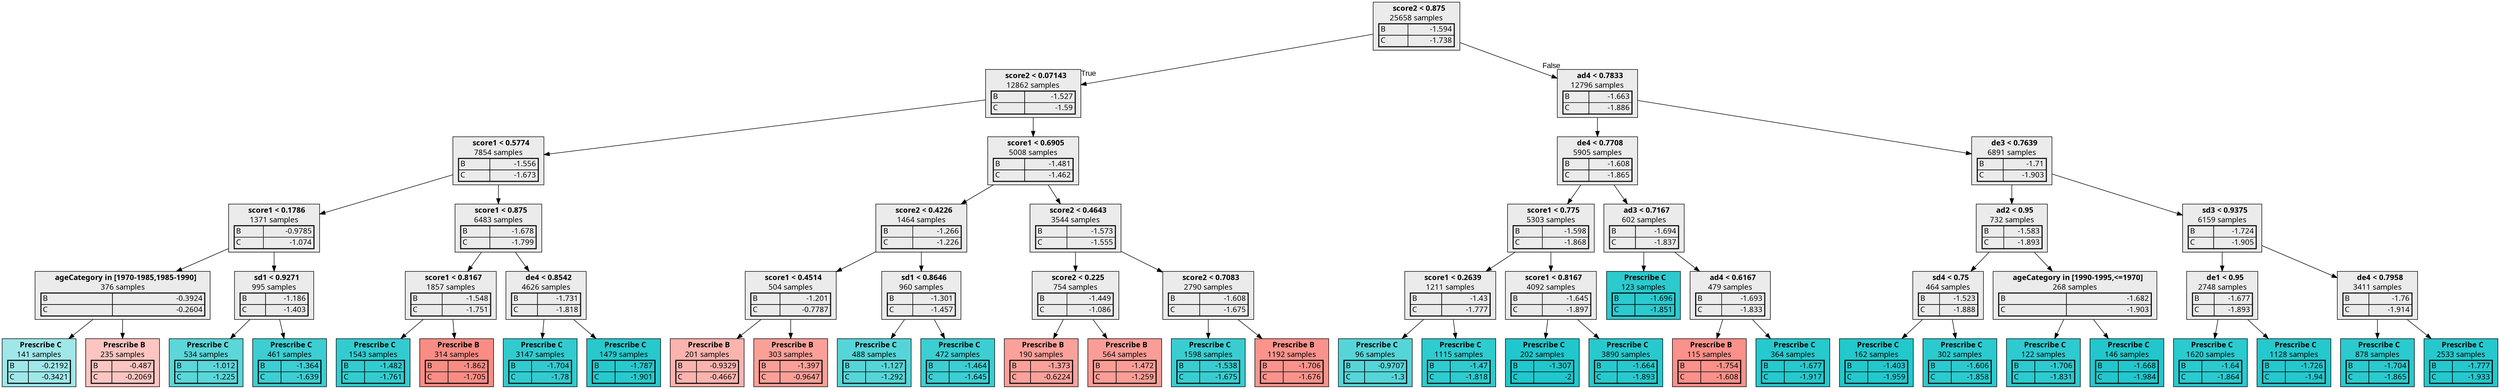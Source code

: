 digraph {
    1 [label=<  <TABLE BORDER="0" CELLPADDING="0">
      <TR>
    <TD>
      <B> score2 &lt; 0.875</B>
    </TD>
  </TR>

    <TR>
      <TD>25658 samples</TD>
    </TR>
    <TR>
  <TD>
    <TABLE CELLSPACING="0">
      
        <TR >
    <TD ALIGN="LEFT">B</TD>
    <TD ALIGN="RIGHT">-1.594</TD>
  </TR>
  <TR class="highlighted">
    <TD ALIGN="LEFT">C</TD>
    <TD ALIGN="RIGHT">-1.738</TD>
  </TR>

    </TABLE>
  </TD>
</TR>

  </TABLE>
>,fillcolor="#EBEBEB",shape=box,fontname="bold arial",style="filled"];
    1 -> 2 [labeldistance=2.5, labelangle=45, headlabel="True",fontname="arial"];
    1 -> 33 [labeldistance=2.5, labelangle=-45, headlabel="False",fontname="arial"];
    2 [label=<  <TABLE BORDER="0" CELLPADDING="0">
      <TR>
    <TD>
      <B> score2 &lt; 0.07143</B>
    </TD>
  </TR>

    <TR>
      <TD>12862 samples</TD>
    </TR>
    <TR>
  <TD>
    <TABLE CELLSPACING="0">
      
        <TR >
    <TD ALIGN="LEFT">B</TD>
    <TD ALIGN="RIGHT">-1.527</TD>
  </TR>
  <TR class="highlighted">
    <TD ALIGN="LEFT">C</TD>
    <TD ALIGN="RIGHT">-1.59</TD>
  </TR>

    </TABLE>
  </TD>
</TR>

  </TABLE>
>,fillcolor="#EBEBEB",shape=box,fontname="bold arial",style="filled"];
    2 -> 3;
    2 -> 18;
    3 [label=<  <TABLE BORDER="0" CELLPADDING="0">
      <TR>
    <TD>
      <B> score1 &lt; 0.5774</B>
    </TD>
  </TR>

    <TR>
      <TD>7854 samples</TD>
    </TR>
    <TR>
  <TD>
    <TABLE CELLSPACING="0">
      
        <TR >
    <TD ALIGN="LEFT">B</TD>
    <TD ALIGN="RIGHT">-1.556</TD>
  </TR>
  <TR class="highlighted">
    <TD ALIGN="LEFT">C</TD>
    <TD ALIGN="RIGHT">-1.673</TD>
  </TR>

    </TABLE>
  </TD>
</TR>

  </TABLE>
>,fillcolor="#EBEBEB",shape=box,fontname="bold arial",style="filled"];
    3 -> 4;
    3 -> 11;
    4 [label=<  <TABLE BORDER="0" CELLPADDING="0">
      <TR>
    <TD>
      <B> score1 &lt; 0.1786</B>
    </TD>
  </TR>

    <TR>
      <TD>1371 samples</TD>
    </TR>
    <TR>
  <TD>
    <TABLE CELLSPACING="0">
      
        <TR >
    <TD ALIGN="LEFT">B</TD>
    <TD ALIGN="RIGHT">-0.9785</TD>
  </TR>
  <TR class="highlighted">
    <TD ALIGN="LEFT">C</TD>
    <TD ALIGN="RIGHT">-1.074</TD>
  </TR>

    </TABLE>
  </TD>
</TR>

  </TABLE>
>,fillcolor="#EBEBEB",shape=box,fontname="bold arial",style="filled"];
    4 -> 5;
    4 -> 8;
    5 [label=<  <TABLE BORDER="0" CELLPADDING="0">
      <TR>
    <TD>
      <B> ageCategory in [1970-1985,1985-1990]</B>
    </TD>
  </TR>

    <TR>
      <TD>376 samples</TD>
    </TR>
    <TR>
  <TD>
    <TABLE CELLSPACING="0">
      
        <TR class="highlighted">
    <TD ALIGN="LEFT">B</TD>
    <TD ALIGN="RIGHT">-0.3924</TD>
  </TR>
  <TR >
    <TD ALIGN="LEFT">C</TD>
    <TD ALIGN="RIGHT">-0.2604</TD>
  </TR>

    </TABLE>
  </TD>
</TR>

  </TABLE>
>,fillcolor="#EBEBEB",shape=box,fontname="bold arial",style="filled"];
    5 -> 6;
    5 -> 7;
    6 [label=<  <TABLE BORDER="0" CELLPADDING="0">
      <TR>
    <TD>
      <B>Prescribe C</B>
    </TD>
  </TR>

    <TR>
      <TD>141 samples</TD>
    </TR>
    <TR>
  <TD>
    <TABLE CELLSPACING="0">
      
        <TR >
    <TD ALIGN="LEFT">B</TD>
    <TD ALIGN="RIGHT">-0.2192</TD>
  </TR>
  <TR class="highlighted">
    <TD ALIGN="LEFT">C</TD>
    <TD ALIGN="RIGHT">-0.3421</TD>
  </TR>

    </TABLE>
  </TD>
</TR>

  </TABLE>
>,fillcolor="#00BFC460",shape=box,fontname="bold arial",style="filled",color=black];
    7 [label=<  <TABLE BORDER="0" CELLPADDING="0">
      <TR>
    <TD>
      <B>Prescribe B</B>
    </TD>
  </TR>

    <TR>
      <TD>235 samples</TD>
    </TR>
    <TR>
  <TD>
    <TABLE CELLSPACING="0">
      
        <TR class="highlighted">
    <TD ALIGN="LEFT">B</TD>
    <TD ALIGN="RIGHT">-0.487</TD>
  </TR>
  <TR >
    <TD ALIGN="LEFT">C</TD>
    <TD ALIGN="RIGHT">-0.2069</TD>
  </TR>

    </TABLE>
  </TD>
</TR>

  </TABLE>
>,fillcolor="#F8766D6b",shape=box,fontname="bold arial",style="filled",color=black];
    8 [label=<  <TABLE BORDER="0" CELLPADDING="0">
      <TR>
    <TD>
      <B> sd1 &lt; 0.9271</B>
    </TD>
  </TR>

    <TR>
      <TD>995 samples</TD>
    </TR>
    <TR>
  <TD>
    <TABLE CELLSPACING="0">
      
        <TR >
    <TD ALIGN="LEFT">B</TD>
    <TD ALIGN="RIGHT">-1.186</TD>
  </TR>
  <TR class="highlighted">
    <TD ALIGN="LEFT">C</TD>
    <TD ALIGN="RIGHT">-1.403</TD>
  </TR>

    </TABLE>
  </TD>
</TR>

  </TABLE>
>,fillcolor="#EBEBEB",shape=box,fontname="bold arial",style="filled"];
    8 -> 9;
    8 -> 10;
    9 [label=<  <TABLE BORDER="0" CELLPADDING="0">
      <TR>
    <TD>
      <B>Prescribe C</B>
    </TD>
  </TR>

    <TR>
      <TD>534 samples</TD>
    </TR>
    <TR>
  <TD>
    <TABLE CELLSPACING="0">
      
        <TR >
    <TD ALIGN="LEFT">B</TD>
    <TD ALIGN="RIGHT">-1.012</TD>
  </TR>
  <TR class="highlighted">
    <TD ALIGN="LEFT">C</TD>
    <TD ALIGN="RIGHT">-1.225</TD>
  </TR>

    </TABLE>
  </TD>
</TR>

  </TABLE>
>,fillcolor="#00BFC4a4",shape=box,fontname="bold arial",style="filled",color=black];
    10 [label=<  <TABLE BORDER="0" CELLPADDING="0">
      <TR>
    <TD>
      <B>Prescribe C</B>
    </TD>
  </TR>

    <TR>
      <TD>461 samples</TD>
    </TR>
    <TR>
  <TD>
    <TABLE CELLSPACING="0">
      
        <TR >
    <TD ALIGN="LEFT">B</TD>
    <TD ALIGN="RIGHT">-1.364</TD>
  </TR>
  <TR class="highlighted">
    <TD ALIGN="LEFT">C</TD>
    <TD ALIGN="RIGHT">-1.639</TD>
  </TR>

    </TABLE>
  </TD>
</TR>

  </TABLE>
>,fillcolor="#00BFC4c3",shape=box,fontname="bold arial",style="filled",color=black];
    11 [label=<  <TABLE BORDER="0" CELLPADDING="0">
      <TR>
    <TD>
      <B> score1 &lt; 0.875</B>
    </TD>
  </TR>

    <TR>
      <TD>6483 samples</TD>
    </TR>
    <TR>
  <TD>
    <TABLE CELLSPACING="0">
      
        <TR >
    <TD ALIGN="LEFT">B</TD>
    <TD ALIGN="RIGHT">-1.678</TD>
  </TR>
  <TR class="highlighted">
    <TD ALIGN="LEFT">C</TD>
    <TD ALIGN="RIGHT">-1.799</TD>
  </TR>

    </TABLE>
  </TD>
</TR>

  </TABLE>
>,fillcolor="#EBEBEB",shape=box,fontname="bold arial",style="filled"];
    11 -> 12;
    11 -> 15;
    12 [label=<  <TABLE BORDER="0" CELLPADDING="0">
      <TR>
    <TD>
      <B> score1 &lt; 0.8167</B>
    </TD>
  </TR>

    <TR>
      <TD>1857 samples</TD>
    </TR>
    <TR>
  <TD>
    <TABLE CELLSPACING="0">
      
        <TR >
    <TD ALIGN="LEFT">B</TD>
    <TD ALIGN="RIGHT">-1.548</TD>
  </TR>
  <TR class="highlighted">
    <TD ALIGN="LEFT">C</TD>
    <TD ALIGN="RIGHT">-1.751</TD>
  </TR>

    </TABLE>
  </TD>
</TR>

  </TABLE>
>,fillcolor="#EBEBEB",shape=box,fontname="bold arial",style="filled"];
    12 -> 13;
    12 -> 14;
    13 [label=<  <TABLE BORDER="0" CELLPADDING="0">
      <TR>
    <TD>
      <B>Prescribe C</B>
    </TD>
  </TR>

    <TR>
      <TD>1543 samples</TD>
    </TR>
    <TR>
  <TD>
    <TABLE CELLSPACING="0">
      
        <TR >
    <TD ALIGN="LEFT">B</TD>
    <TD ALIGN="RIGHT">-1.482</TD>
  </TR>
  <TR class="highlighted">
    <TD ALIGN="LEFT">C</TD>
    <TD ALIGN="RIGHT">-1.761</TD>
  </TR>

    </TABLE>
  </TD>
</TR>

  </TABLE>
>,fillcolor="#00BFC4cd",shape=box,fontname="bold arial",style="filled",color=black];
    14 [label=<  <TABLE BORDER="0" CELLPADDING="0">
      <TR>
    <TD>
      <B>Prescribe B</B>
    </TD>
  </TR>

    <TR>
      <TD>314 samples</TD>
    </TR>
    <TR>
  <TD>
    <TABLE CELLSPACING="0">
      
        <TR class="highlighted">
    <TD ALIGN="LEFT">B</TD>
    <TD ALIGN="RIGHT">-1.862</TD>
  </TR>
  <TR >
    <TD ALIGN="LEFT">C</TD>
    <TD ALIGN="RIGHT">-1.705</TD>
  </TR>

    </TABLE>
  </TD>
</TR>

  </TABLE>
>,fillcolor="#F8766Dd4",shape=box,fontname="bold arial",style="filled",color=black];
    15 [label=<  <TABLE BORDER="0" CELLPADDING="0">
      <TR>
    <TD>
      <B> de4 &lt; 0.8542</B>
    </TD>
  </TR>

    <TR>
      <TD>4626 samples</TD>
    </TR>
    <TR>
  <TD>
    <TABLE CELLSPACING="0">
      
        <TR >
    <TD ALIGN="LEFT">B</TD>
    <TD ALIGN="RIGHT">-1.731</TD>
  </TR>
  <TR class="highlighted">
    <TD ALIGN="LEFT">C</TD>
    <TD ALIGN="RIGHT">-1.818</TD>
  </TR>

    </TABLE>
  </TD>
</TR>

  </TABLE>
>,fillcolor="#EBEBEB",shape=box,fontname="bold arial",style="filled"];
    15 -> 16;
    15 -> 17;
    16 [label=<  <TABLE BORDER="0" CELLPADDING="0">
      <TR>
    <TD>
      <B>Prescribe C</B>
    </TD>
  </TR>

    <TR>
      <TD>3147 samples</TD>
    </TR>
    <TR>
  <TD>
    <TABLE CELLSPACING="0">
      
        <TR >
    <TD ALIGN="LEFT">B</TD>
    <TD ALIGN="RIGHT">-1.704</TD>
  </TR>
  <TR class="highlighted">
    <TD ALIGN="LEFT">C</TD>
    <TD ALIGN="RIGHT">-1.78</TD>
  </TR>

    </TABLE>
  </TD>
</TR>

  </TABLE>
>,fillcolor="#00BFC4ce",shape=box,fontname="bold arial",style="filled",color=black];
    17 [label=<  <TABLE BORDER="0" CELLPADDING="0">
      <TR>
    <TD>
      <B>Prescribe C</B>
    </TD>
  </TR>

    <TR>
      <TD>1479 samples</TD>
    </TR>
    <TR>
  <TD>
    <TABLE CELLSPACING="0">
      
        <TR >
    <TD ALIGN="LEFT">B</TD>
    <TD ALIGN="RIGHT">-1.787</TD>
  </TR>
  <TR class="highlighted">
    <TD ALIGN="LEFT">C</TD>
    <TD ALIGN="RIGHT">-1.901</TD>
  </TR>

    </TABLE>
  </TD>
</TR>

  </TABLE>
>,fillcolor="#00BFC4d8",shape=box,fontname="bold arial",style="filled",color=black];
    18 [label=<  <TABLE BORDER="0" CELLPADDING="0">
      <TR>
    <TD>
      <B> score1 &lt; 0.6905</B>
    </TD>
  </TR>

    <TR>
      <TD>5008 samples</TD>
    </TR>
    <TR>
  <TD>
    <TABLE CELLSPACING="0">
      
        <TR class="highlighted">
    <TD ALIGN="LEFT">B</TD>
    <TD ALIGN="RIGHT">-1.481</TD>
  </TR>
  <TR >
    <TD ALIGN="LEFT">C</TD>
    <TD ALIGN="RIGHT">-1.462</TD>
  </TR>

    </TABLE>
  </TD>
</TR>

  </TABLE>
>,fillcolor="#EBEBEB",shape=box,fontname="bold arial",style="filled"];
    18 -> 19;
    18 -> 26;
    19 [label=<  <TABLE BORDER="0" CELLPADDING="0">
      <TR>
    <TD>
      <B> score2 &lt; 0.4226</B>
    </TD>
  </TR>

    <TR>
      <TD>1464 samples</TD>
    </TR>
    <TR>
  <TD>
    <TABLE CELLSPACING="0">
      
        <TR class="highlighted">
    <TD ALIGN="LEFT">B</TD>
    <TD ALIGN="RIGHT">-1.266</TD>
  </TR>
  <TR >
    <TD ALIGN="LEFT">C</TD>
    <TD ALIGN="RIGHT">-1.226</TD>
  </TR>

    </TABLE>
  </TD>
</TR>

  </TABLE>
>,fillcolor="#EBEBEB",shape=box,fontname="bold arial",style="filled"];
    19 -> 20;
    19 -> 23;
    20 [label=<  <TABLE BORDER="0" CELLPADDING="0">
      <TR>
    <TD>
      <B> score1 &lt; 0.4514</B>
    </TD>
  </TR>

    <TR>
      <TD>504 samples</TD>
    </TR>
    <TR>
  <TD>
    <TABLE CELLSPACING="0">
      
        <TR class="highlighted">
    <TD ALIGN="LEFT">B</TD>
    <TD ALIGN="RIGHT">-1.201</TD>
  </TR>
  <TR >
    <TD ALIGN="LEFT">C</TD>
    <TD ALIGN="RIGHT">-0.7787</TD>
  </TR>

    </TABLE>
  </TD>
</TR>

  </TABLE>
>,fillcolor="#EBEBEB",shape=box,fontname="bold arial",style="filled"];
    20 -> 21;
    20 -> 22;
    21 [label=<  <TABLE BORDER="0" CELLPADDING="0">
      <TR>
    <TD>
      <B>Prescribe B</B>
    </TD>
  </TR>

    <TR>
      <TD>201 samples</TD>
    </TR>
    <TR>
  <TD>
    <TABLE CELLSPACING="0">
      
        <TR class="highlighted">
    <TD ALIGN="LEFT">B</TD>
    <TD ALIGN="RIGHT">-0.9329</TD>
  </TR>
  <TR >
    <TD ALIGN="LEFT">C</TD>
    <TD ALIGN="RIGHT">-0.4667</TD>
  </TR>

    </TABLE>
  </TD>
</TR>

  </TABLE>
>,fillcolor="#F8766D8d",shape=box,fontname="bold arial",style="filled",color=black];
    22 [label=<  <TABLE BORDER="0" CELLPADDING="0">
      <TR>
    <TD>
      <B>Prescribe B</B>
    </TD>
  </TR>

    <TR>
      <TD>303 samples</TD>
    </TR>
    <TR>
  <TD>
    <TABLE CELLSPACING="0">
      
        <TR class="highlighted">
    <TD ALIGN="LEFT">B</TD>
    <TD ALIGN="RIGHT">-1.397</TD>
  </TR>
  <TR >
    <TD ALIGN="LEFT">C</TD>
    <TD ALIGN="RIGHT">-0.9647</TD>
  </TR>

    </TABLE>
  </TD>
</TR>

  </TABLE>
>,fillcolor="#F8766Db1",shape=box,fontname="bold arial",style="filled",color=black];
    23 [label=<  <TABLE BORDER="0" CELLPADDING="0">
      <TR>
    <TD>
      <B> sd1 &lt; 0.8646</B>
    </TD>
  </TR>

    <TR>
      <TD>960 samples</TD>
    </TR>
    <TR>
  <TD>
    <TABLE CELLSPACING="0">
      
        <TR >
    <TD ALIGN="LEFT">B</TD>
    <TD ALIGN="RIGHT">-1.301</TD>
  </TR>
  <TR class="highlighted">
    <TD ALIGN="LEFT">C</TD>
    <TD ALIGN="RIGHT">-1.457</TD>
  </TR>

    </TABLE>
  </TD>
</TR>

  </TABLE>
>,fillcolor="#EBEBEB",shape=box,fontname="bold arial",style="filled"];
    23 -> 24;
    23 -> 25;
    24 [label=<  <TABLE BORDER="0" CELLPADDING="0">
      <TR>
    <TD>
      <B>Prescribe C</B>
    </TD>
  </TR>

    <TR>
      <TD>488 samples</TD>
    </TR>
    <TR>
  <TD>
    <TABLE CELLSPACING="0">
      
        <TR >
    <TD ALIGN="LEFT">B</TD>
    <TD ALIGN="RIGHT">-1.127</TD>
  </TR>
  <TR class="highlighted">
    <TD ALIGN="LEFT">C</TD>
    <TD ALIGN="RIGHT">-1.292</TD>
  </TR>

    </TABLE>
  </TD>
</TR>

  </TABLE>
>,fillcolor="#00BFC4a9",shape=box,fontname="bold arial",style="filled",color=black];
    25 [label=<  <TABLE BORDER="0" CELLPADDING="0">
      <TR>
    <TD>
      <B>Prescribe C</B>
    </TD>
  </TR>

    <TR>
      <TD>472 samples</TD>
    </TR>
    <TR>
  <TD>
    <TABLE CELLSPACING="0">
      
        <TR >
    <TD ALIGN="LEFT">B</TD>
    <TD ALIGN="RIGHT">-1.464</TD>
  </TR>
  <TR class="highlighted">
    <TD ALIGN="LEFT">C</TD>
    <TD ALIGN="RIGHT">-1.645</TD>
  </TR>

    </TABLE>
  </TD>
</TR>

  </TABLE>
>,fillcolor="#00BFC4c4",shape=box,fontname="bold arial",style="filled",color=black];
    26 [label=<  <TABLE BORDER="0" CELLPADDING="0">
      <TR>
    <TD>
      <B> score2 &lt; 0.4643</B>
    </TD>
  </TR>

    <TR>
      <TD>3544 samples</TD>
    </TR>
    <TR>
  <TD>
    <TABLE CELLSPACING="0">
      
        <TR class="highlighted">
    <TD ALIGN="LEFT">B</TD>
    <TD ALIGN="RIGHT">-1.573</TD>
  </TR>
  <TR >
    <TD ALIGN="LEFT">C</TD>
    <TD ALIGN="RIGHT">-1.555</TD>
  </TR>

    </TABLE>
  </TD>
</TR>

  </TABLE>
>,fillcolor="#EBEBEB",shape=box,fontname="bold arial",style="filled"];
    26 -> 27;
    26 -> 30;
    27 [label=<  <TABLE BORDER="0" CELLPADDING="0">
      <TR>
    <TD>
      <B> score2 &lt; 0.225</B>
    </TD>
  </TR>

    <TR>
      <TD>754 samples</TD>
    </TR>
    <TR>
  <TD>
    <TABLE CELLSPACING="0">
      
        <TR class="highlighted">
    <TD ALIGN="LEFT">B</TD>
    <TD ALIGN="RIGHT">-1.449</TD>
  </TR>
  <TR >
    <TD ALIGN="LEFT">C</TD>
    <TD ALIGN="RIGHT">-1.086</TD>
  </TR>

    </TABLE>
  </TD>
</TR>

  </TABLE>
>,fillcolor="#EBEBEB",shape=box,fontname="bold arial",style="filled"];
    27 -> 28;
    27 -> 29;
    28 [label=<  <TABLE BORDER="0" CELLPADDING="0">
      <TR>
    <TD>
      <B>Prescribe B</B>
    </TD>
  </TR>

    <TR>
      <TD>190 samples</TD>
    </TR>
    <TR>
  <TD>
    <TABLE CELLSPACING="0">
      
        <TR class="highlighted">
    <TD ALIGN="LEFT">B</TD>
    <TD ALIGN="RIGHT">-1.373</TD>
  </TR>
  <TR >
    <TD ALIGN="LEFT">C</TD>
    <TD ALIGN="RIGHT">-0.6224</TD>
  </TR>

    </TABLE>
  </TD>
</TR>

  </TABLE>
>,fillcolor="#F8766Daf",shape=box,fontname="bold arial",style="filled",color=black];
    29 [label=<  <TABLE BORDER="0" CELLPADDING="0">
      <TR>
    <TD>
      <B>Prescribe B</B>
    </TD>
  </TR>

    <TR>
      <TD>564 samples</TD>
    </TR>
    <TR>
  <TD>
    <TABLE CELLSPACING="0">
      
        <TR class="highlighted">
    <TD ALIGN="LEFT">B</TD>
    <TD ALIGN="RIGHT">-1.472</TD>
  </TR>
  <TR >
    <TD ALIGN="LEFT">C</TD>
    <TD ALIGN="RIGHT">-1.259</TD>
  </TR>

    </TABLE>
  </TD>
</TR>

  </TABLE>
>,fillcolor="#F8766Db7",shape=box,fontname="bold arial",style="filled",color=black];
    30 [label=<  <TABLE BORDER="0" CELLPADDING="0">
      <TR>
    <TD>
      <B> score2 &lt; 0.7083</B>
    </TD>
  </TR>

    <TR>
      <TD>2790 samples</TD>
    </TR>
    <TR>
  <TD>
    <TABLE CELLSPACING="0">
      
        <TR >
    <TD ALIGN="LEFT">B</TD>
    <TD ALIGN="RIGHT">-1.608</TD>
  </TR>
  <TR class="highlighted">
    <TD ALIGN="LEFT">C</TD>
    <TD ALIGN="RIGHT">-1.675</TD>
  </TR>

    </TABLE>
  </TD>
</TR>

  </TABLE>
>,fillcolor="#EBEBEB",shape=box,fontname="bold arial",style="filled"];
    30 -> 31;
    30 -> 32;
    31 [label=<  <TABLE BORDER="0" CELLPADDING="0">
      <TR>
    <TD>
      <B>Prescribe C</B>
    </TD>
  </TR>

    <TR>
      <TD>1598 samples</TD>
    </TR>
    <TR>
  <TD>
    <TABLE CELLSPACING="0">
      
        <TR >
    <TD ALIGN="LEFT">B</TD>
    <TD ALIGN="RIGHT">-1.538</TD>
  </TR>
  <TR class="highlighted">
    <TD ALIGN="LEFT">C</TD>
    <TD ALIGN="RIGHT">-1.675</TD>
  </TR>

    </TABLE>
  </TD>
</TR>

  </TABLE>
>,fillcolor="#00BFC4c6",shape=box,fontname="bold arial",style="filled",color=black];
    32 [label=<  <TABLE BORDER="0" CELLPADDING="0">
      <TR>
    <TD>
      <B>Prescribe B</B>
    </TD>
  </TR>

    <TR>
      <TD>1192 samples</TD>
    </TR>
    <TR>
  <TD>
    <TABLE CELLSPACING="0">
      
        <TR class="highlighted">
    <TD ALIGN="LEFT">B</TD>
    <TD ALIGN="RIGHT">-1.706</TD>
  </TR>
  <TR >
    <TD ALIGN="LEFT">C</TD>
    <TD ALIGN="RIGHT">-1.676</TD>
  </TR>

    </TABLE>
  </TD>
</TR>

  </TABLE>
>,fillcolor="#F8766Dc8",shape=box,fontname="bold arial",style="filled",color=black];
    33 [label=<  <TABLE BORDER="0" CELLPADDING="0">
      <TR>
    <TD>
      <B> ad4 &lt; 0.7833</B>
    </TD>
  </TR>

    <TR>
      <TD>12796 samples</TD>
    </TR>
    <TR>
  <TD>
    <TABLE CELLSPACING="0">
      
        <TR >
    <TD ALIGN="LEFT">B</TD>
    <TD ALIGN="RIGHT">-1.663</TD>
  </TR>
  <TR class="highlighted">
    <TD ALIGN="LEFT">C</TD>
    <TD ALIGN="RIGHT">-1.886</TD>
  </TR>

    </TABLE>
  </TD>
</TR>

  </TABLE>
>,fillcolor="#EBEBEB",shape=box,fontname="bold arial",style="filled"];
    33 -> 34;
    33 -> 47;
    34 [label=<  <TABLE BORDER="0" CELLPADDING="0">
      <TR>
    <TD>
      <B> de4 &lt; 0.7708</B>
    </TD>
  </TR>

    <TR>
      <TD>5905 samples</TD>
    </TR>
    <TR>
  <TD>
    <TABLE CELLSPACING="0">
      
        <TR >
    <TD ALIGN="LEFT">B</TD>
    <TD ALIGN="RIGHT">-1.608</TD>
  </TR>
  <TR class="highlighted">
    <TD ALIGN="LEFT">C</TD>
    <TD ALIGN="RIGHT">-1.865</TD>
  </TR>

    </TABLE>
  </TD>
</TR>

  </TABLE>
>,fillcolor="#EBEBEB",shape=box,fontname="bold arial",style="filled"];
    34 -> 35;
    34 -> 42;
    35 [label=<  <TABLE BORDER="0" CELLPADDING="0">
      <TR>
    <TD>
      <B> score1 &lt; 0.775</B>
    </TD>
  </TR>

    <TR>
      <TD>5303 samples</TD>
    </TR>
    <TR>
  <TD>
    <TABLE CELLSPACING="0">
      
        <TR >
    <TD ALIGN="LEFT">B</TD>
    <TD ALIGN="RIGHT">-1.598</TD>
  </TR>
  <TR class="highlighted">
    <TD ALIGN="LEFT">C</TD>
    <TD ALIGN="RIGHT">-1.868</TD>
  </TR>

    </TABLE>
  </TD>
</TR>

  </TABLE>
>,fillcolor="#EBEBEB",shape=box,fontname="bold arial",style="filled"];
    35 -> 36;
    35 -> 39;
    36 [label=<  <TABLE BORDER="0" CELLPADDING="0">
      <TR>
    <TD>
      <B> score1 &lt; 0.2639</B>
    </TD>
  </TR>

    <TR>
      <TD>1211 samples</TD>
    </TR>
    <TR>
  <TD>
    <TABLE CELLSPACING="0">
      
        <TR >
    <TD ALIGN="LEFT">B</TD>
    <TD ALIGN="RIGHT">-1.43</TD>
  </TR>
  <TR class="highlighted">
    <TD ALIGN="LEFT">C</TD>
    <TD ALIGN="RIGHT">-1.777</TD>
  </TR>

    </TABLE>
  </TD>
</TR>

  </TABLE>
>,fillcolor="#EBEBEB",shape=box,fontname="bold arial",style="filled"];
    36 -> 37;
    36 -> 38;
    37 [label=<  <TABLE BORDER="0" CELLPADDING="0">
      <TR>
    <TD>
      <B>Prescribe C</B>
    </TD>
  </TR>

    <TR>
      <TD>96 samples</TD>
    </TR>
    <TR>
  <TD>
    <TABLE CELLSPACING="0">
      
        <TR >
    <TD ALIGN="LEFT">B</TD>
    <TD ALIGN="RIGHT">-0.9707</TD>
  </TR>
  <TR class="highlighted">
    <TD ALIGN="LEFT">C</TD>
    <TD ALIGN="RIGHT">-1.3</TD>
  </TR>

    </TABLE>
  </TD>
</TR>

  </TABLE>
>,fillcolor="#00BFC4a9",shape=box,fontname="bold arial",style="filled",color=black];
    38 [label=<  <TABLE BORDER="0" CELLPADDING="0">
      <TR>
    <TD>
      <B>Prescribe C</B>
    </TD>
  </TR>

    <TR>
      <TD>1115 samples</TD>
    </TR>
    <TR>
  <TD>
    <TABLE CELLSPACING="0">
      
        <TR >
    <TD ALIGN="LEFT">B</TD>
    <TD ALIGN="RIGHT">-1.47</TD>
  </TR>
  <TR class="highlighted">
    <TD ALIGN="LEFT">C</TD>
    <TD ALIGN="RIGHT">-1.818</TD>
  </TR>

    </TABLE>
  </TD>
</TR>

  </TABLE>
>,fillcolor="#00BFC4d1",shape=box,fontname="bold arial",style="filled",color=black];
    39 [label=<  <TABLE BORDER="0" CELLPADDING="0">
      <TR>
    <TD>
      <B> score1 &lt; 0.8167</B>
    </TD>
  </TR>

    <TR>
      <TD>4092 samples</TD>
    </TR>
    <TR>
  <TD>
    <TABLE CELLSPACING="0">
      
        <TR >
    <TD ALIGN="LEFT">B</TD>
    <TD ALIGN="RIGHT">-1.645</TD>
  </TR>
  <TR class="highlighted">
    <TD ALIGN="LEFT">C</TD>
    <TD ALIGN="RIGHT">-1.897</TD>
  </TR>

    </TABLE>
  </TD>
</TR>

  </TABLE>
>,fillcolor="#EBEBEB",shape=box,fontname="bold arial",style="filled"];
    39 -> 40;
    39 -> 41;
    40 [label=<  <TABLE BORDER="0" CELLPADDING="0">
      <TR>
    <TD>
      <B>Prescribe C</B>
    </TD>
  </TR>

    <TR>
      <TD>202 samples</TD>
    </TR>
    <TR>
  <TD>
    <TABLE CELLSPACING="0">
      
        <TR >
    <TD ALIGN="LEFT">B</TD>
    <TD ALIGN="RIGHT">-1.307</TD>
  </TR>
  <TR class="highlighted">
    <TD ALIGN="LEFT">C</TD>
    <TD ALIGN="RIGHT">-2</TD>
  </TR>

    </TABLE>
  </TD>
</TR>

  </TABLE>
>,fillcolor="#00BFC4df",shape=box,fontname="bold arial",style="filled",color=black];
    41 [label=<  <TABLE BORDER="0" CELLPADDING="0">
      <TR>
    <TD>
      <B>Prescribe C</B>
    </TD>
  </TR>

    <TR>
      <TD>3890 samples</TD>
    </TR>
    <TR>
  <TD>
    <TABLE CELLSPACING="0">
      
        <TR >
    <TD ALIGN="LEFT">B</TD>
    <TD ALIGN="RIGHT">-1.664</TD>
  </TR>
  <TR class="highlighted">
    <TD ALIGN="LEFT">C</TD>
    <TD ALIGN="RIGHT">-1.893</TD>
  </TR>

    </TABLE>
  </TD>
</TR>

  </TABLE>
>,fillcolor="#00BFC4d7",shape=box,fontname="bold arial",style="filled",color=black];
    42 [label=<  <TABLE BORDER="0" CELLPADDING="0">
      <TR>
    <TD>
      <B> ad3 &lt; 0.7167</B>
    </TD>
  </TR>

    <TR>
      <TD>602 samples</TD>
    </TR>
    <TR>
  <TD>
    <TABLE CELLSPACING="0">
      
        <TR >
    <TD ALIGN="LEFT">B</TD>
    <TD ALIGN="RIGHT">-1.694</TD>
  </TR>
  <TR class="highlighted">
    <TD ALIGN="LEFT">C</TD>
    <TD ALIGN="RIGHT">-1.837</TD>
  </TR>

    </TABLE>
  </TD>
</TR>

  </TABLE>
>,fillcolor="#EBEBEB",shape=box,fontname="bold arial",style="filled"];
    42 -> 43;
    42 -> 44;
    43 [label=<  <TABLE BORDER="0" CELLPADDING="0">
      <TR>
    <TD>
      <B>Prescribe C</B>
    </TD>
  </TR>

    <TR>
      <TD>123 samples</TD>
    </TR>
    <TR>
  <TD>
    <TABLE CELLSPACING="0">
      
        <TR >
    <TD ALIGN="LEFT">B</TD>
    <TD ALIGN="RIGHT">-1.696</TD>
  </TR>
  <TR class="highlighted">
    <TD ALIGN="LEFT">C</TD>
    <TD ALIGN="RIGHT">-1.851</TD>
  </TR>

    </TABLE>
  </TD>
</TR>

  </TABLE>
>,fillcolor="#00BFC4d4",shape=box,fontname="bold arial",style="filled",color=black];
    44 [label=<  <TABLE BORDER="0" CELLPADDING="0">
      <TR>
    <TD>
      <B> ad4 &lt; 0.6167</B>
    </TD>
  </TR>

    <TR>
      <TD>479 samples</TD>
    </TR>
    <TR>
  <TD>
    <TABLE CELLSPACING="0">
      
        <TR >
    <TD ALIGN="LEFT">B</TD>
    <TD ALIGN="RIGHT">-1.693</TD>
  </TR>
  <TR class="highlighted">
    <TD ALIGN="LEFT">C</TD>
    <TD ALIGN="RIGHT">-1.833</TD>
  </TR>

    </TABLE>
  </TD>
</TR>

  </TABLE>
>,fillcolor="#EBEBEB",shape=box,fontname="bold arial",style="filled"];
    44 -> 45;
    44 -> 46;
    45 [label=<  <TABLE BORDER="0" CELLPADDING="0">
      <TR>
    <TD>
      <B>Prescribe B</B>
    </TD>
  </TR>

    <TR>
      <TD>115 samples</TD>
    </TR>
    <TR>
  <TD>
    <TABLE CELLSPACING="0">
      
        <TR class="highlighted">
    <TD ALIGN="LEFT">B</TD>
    <TD ALIGN="RIGHT">-1.754</TD>
  </TR>
  <TR >
    <TD ALIGN="LEFT">C</TD>
    <TD ALIGN="RIGHT">-1.608</TD>
  </TR>

    </TABLE>
  </TD>
</TR>

  </TABLE>
>,fillcolor="#F8766Dcc",shape=box,fontname="bold arial",style="filled",color=black];
    46 [label=<  <TABLE BORDER="0" CELLPADDING="0">
      <TR>
    <TD>
      <B>Prescribe C</B>
    </TD>
  </TR>

    <TR>
      <TD>364 samples</TD>
    </TR>
    <TR>
  <TD>
    <TABLE CELLSPACING="0">
      
        <TR >
    <TD ALIGN="LEFT">B</TD>
    <TD ALIGN="RIGHT">-1.677</TD>
  </TR>
  <TR class="highlighted">
    <TD ALIGN="LEFT">C</TD>
    <TD ALIGN="RIGHT">-1.917</TD>
  </TR>

    </TABLE>
  </TD>
</TR>

  </TABLE>
>,fillcolor="#00BFC4d9",shape=box,fontname="bold arial",style="filled",color=black];
    47 [label=<  <TABLE BORDER="0" CELLPADDING="0">
      <TR>
    <TD>
      <B> de3 &lt; 0.7639</B>
    </TD>
  </TR>

    <TR>
      <TD>6891 samples</TD>
    </TR>
    <TR>
  <TD>
    <TABLE CELLSPACING="0">
      
        <TR >
    <TD ALIGN="LEFT">B</TD>
    <TD ALIGN="RIGHT">-1.71</TD>
  </TR>
  <TR class="highlighted">
    <TD ALIGN="LEFT">C</TD>
    <TD ALIGN="RIGHT">-1.903</TD>
  </TR>

    </TABLE>
  </TD>
</TR>

  </TABLE>
>,fillcolor="#EBEBEB",shape=box,fontname="bold arial",style="filled"];
    47 -> 48;
    47 -> 55;
    48 [label=<  <TABLE BORDER="0" CELLPADDING="0">
      <TR>
    <TD>
      <B> ad2 &lt; 0.95</B>
    </TD>
  </TR>

    <TR>
      <TD>732 samples</TD>
    </TR>
    <TR>
  <TD>
    <TABLE CELLSPACING="0">
      
        <TR >
    <TD ALIGN="LEFT">B</TD>
    <TD ALIGN="RIGHT">-1.583</TD>
  </TR>
  <TR class="highlighted">
    <TD ALIGN="LEFT">C</TD>
    <TD ALIGN="RIGHT">-1.893</TD>
  </TR>

    </TABLE>
  </TD>
</TR>

  </TABLE>
>,fillcolor="#EBEBEB",shape=box,fontname="bold arial",style="filled"];
    48 -> 49;
    48 -> 52;
    49 [label=<  <TABLE BORDER="0" CELLPADDING="0">
      <TR>
    <TD>
      <B> sd4 &lt; 0.75</B>
    </TD>
  </TR>

    <TR>
      <TD>464 samples</TD>
    </TR>
    <TR>
  <TD>
    <TABLE CELLSPACING="0">
      
        <TR >
    <TD ALIGN="LEFT">B</TD>
    <TD ALIGN="RIGHT">-1.523</TD>
  </TR>
  <TR class="highlighted">
    <TD ALIGN="LEFT">C</TD>
    <TD ALIGN="RIGHT">-1.888</TD>
  </TR>

    </TABLE>
  </TD>
</TR>

  </TABLE>
>,fillcolor="#EBEBEB",shape=box,fontname="bold arial",style="filled"];
    49 -> 50;
    49 -> 51;
    50 [label=<  <TABLE BORDER="0" CELLPADDING="0">
      <TR>
    <TD>
      <B>Prescribe C</B>
    </TD>
  </TR>

    <TR>
      <TD>162 samples</TD>
    </TR>
    <TR>
  <TD>
    <TABLE CELLSPACING="0">
      
        <TR >
    <TD ALIGN="LEFT">B</TD>
    <TD ALIGN="RIGHT">-1.403</TD>
  </TR>
  <TR class="highlighted">
    <TD ALIGN="LEFT">C</TD>
    <TD ALIGN="RIGHT">-1.959</TD>
  </TR>

    </TABLE>
  </TD>
</TR>

  </TABLE>
>,fillcolor="#00BFC4dc",shape=box,fontname="bold arial",style="filled",color=black];
    51 [label=<  <TABLE BORDER="0" CELLPADDING="0">
      <TR>
    <TD>
      <B>Prescribe C</B>
    </TD>
  </TR>

    <TR>
      <TD>302 samples</TD>
    </TR>
    <TR>
  <TD>
    <TABLE CELLSPACING="0">
      
        <TR >
    <TD ALIGN="LEFT">B</TD>
    <TD ALIGN="RIGHT">-1.606</TD>
  </TR>
  <TR class="highlighted">
    <TD ALIGN="LEFT">C</TD>
    <TD ALIGN="RIGHT">-1.858</TD>
  </TR>

    </TABLE>
  </TD>
</TR>

  </TABLE>
>,fillcolor="#00BFC4d4",shape=box,fontname="bold arial",style="filled",color=black];
    52 [label=<  <TABLE BORDER="0" CELLPADDING="0">
      <TR>
    <TD>
      <B> ageCategory in [1990-1995,&lt;=1970]</B>
    </TD>
  </TR>

    <TR>
      <TD>268 samples</TD>
    </TR>
    <TR>
  <TD>
    <TABLE CELLSPACING="0">
      
        <TR >
    <TD ALIGN="LEFT">B</TD>
    <TD ALIGN="RIGHT">-1.682</TD>
  </TR>
  <TR class="highlighted">
    <TD ALIGN="LEFT">C</TD>
    <TD ALIGN="RIGHT">-1.903</TD>
  </TR>

    </TABLE>
  </TD>
</TR>

  </TABLE>
>,fillcolor="#EBEBEB",shape=box,fontname="bold arial",style="filled"];
    52 -> 53;
    52 -> 54;
    53 [label=<  <TABLE BORDER="0" CELLPADDING="0">
      <TR>
    <TD>
      <B>Prescribe C</B>
    </TD>
  </TR>

    <TR>
      <TD>122 samples</TD>
    </TR>
    <TR>
  <TD>
    <TABLE CELLSPACING="0">
      
        <TR >
    <TD ALIGN="LEFT">B</TD>
    <TD ALIGN="RIGHT">-1.706</TD>
  </TR>
  <TR class="highlighted">
    <TD ALIGN="LEFT">C</TD>
    <TD ALIGN="RIGHT">-1.831</TD>
  </TR>

    </TABLE>
  </TD>
</TR>

  </TABLE>
>,fillcolor="#00BFC4d2",shape=box,fontname="bold arial",style="filled",color=black];
    54 [label=<  <TABLE BORDER="0" CELLPADDING="0">
      <TR>
    <TD>
      <B>Prescribe C</B>
    </TD>
  </TR>

    <TR>
      <TD>146 samples</TD>
    </TR>
    <TR>
  <TD>
    <TABLE CELLSPACING="0">
      
        <TR >
    <TD ALIGN="LEFT">B</TD>
    <TD ALIGN="RIGHT">-1.668</TD>
  </TR>
  <TR class="highlighted">
    <TD ALIGN="LEFT">C</TD>
    <TD ALIGN="RIGHT">-1.984</TD>
  </TR>

    </TABLE>
  </TD>
</TR>

  </TABLE>
>,fillcolor="#00BFC4de",shape=box,fontname="bold arial",style="filled",color=black];
    55 [label=<  <TABLE BORDER="0" CELLPADDING="0">
      <TR>
    <TD>
      <B> sd3 &lt; 0.9375</B>
    </TD>
  </TR>

    <TR>
      <TD>6159 samples</TD>
    </TR>
    <TR>
  <TD>
    <TABLE CELLSPACING="0">
      
        <TR >
    <TD ALIGN="LEFT">B</TD>
    <TD ALIGN="RIGHT">-1.724</TD>
  </TR>
  <TR class="highlighted">
    <TD ALIGN="LEFT">C</TD>
    <TD ALIGN="RIGHT">-1.905</TD>
  </TR>

    </TABLE>
  </TD>
</TR>

  </TABLE>
>,fillcolor="#EBEBEB",shape=box,fontname="bold arial",style="filled"];
    55 -> 56;
    55 -> 59;
    56 [label=<  <TABLE BORDER="0" CELLPADDING="0">
      <TR>
    <TD>
      <B> de1 &lt; 0.95</B>
    </TD>
  </TR>

    <TR>
      <TD>2748 samples</TD>
    </TR>
    <TR>
  <TD>
    <TABLE CELLSPACING="0">
      
        <TR >
    <TD ALIGN="LEFT">B</TD>
    <TD ALIGN="RIGHT">-1.677</TD>
  </TR>
  <TR class="highlighted">
    <TD ALIGN="LEFT">C</TD>
    <TD ALIGN="RIGHT">-1.893</TD>
  </TR>

    </TABLE>
  </TD>
</TR>

  </TABLE>
>,fillcolor="#EBEBEB",shape=box,fontname="bold arial",style="filled"];
    56 -> 57;
    56 -> 58;
    57 [label=<  <TABLE BORDER="0" CELLPADDING="0">
      <TR>
    <TD>
      <B>Prescribe C</B>
    </TD>
  </TR>

    <TR>
      <TD>1620 samples</TD>
    </TR>
    <TR>
  <TD>
    <TABLE CELLSPACING="0">
      
        <TR >
    <TD ALIGN="LEFT">B</TD>
    <TD ALIGN="RIGHT">-1.64</TD>
  </TR>
  <TR class="highlighted">
    <TD ALIGN="LEFT">C</TD>
    <TD ALIGN="RIGHT">-1.864</TD>
  </TR>

    </TABLE>
  </TD>
</TR>

  </TABLE>
>,fillcolor="#00BFC4d5",shape=box,fontname="bold arial",style="filled",color=black];
    58 [label=<  <TABLE BORDER="0" CELLPADDING="0">
      <TR>
    <TD>
      <B>Prescribe C</B>
    </TD>
  </TR>

    <TR>
      <TD>1128 samples</TD>
    </TR>
    <TR>
  <TD>
    <TABLE CELLSPACING="0">
      
        <TR >
    <TD ALIGN="LEFT">B</TD>
    <TD ALIGN="RIGHT">-1.726</TD>
  </TR>
  <TR class="highlighted">
    <TD ALIGN="LEFT">C</TD>
    <TD ALIGN="RIGHT">-1.94</TD>
  </TR>

    </TABLE>
  </TD>
</TR>

  </TABLE>
>,fillcolor="#00BFC4da",shape=box,fontname="bold arial",style="filled",color=black];
    59 [label=<  <TABLE BORDER="0" CELLPADDING="0">
      <TR>
    <TD>
      <B> de4 &lt; 0.7958</B>
    </TD>
  </TR>

    <TR>
      <TD>3411 samples</TD>
    </TR>
    <TR>
  <TD>
    <TABLE CELLSPACING="0">
      
        <TR >
    <TD ALIGN="LEFT">B</TD>
    <TD ALIGN="RIGHT">-1.76</TD>
  </TR>
  <TR class="highlighted">
    <TD ALIGN="LEFT">C</TD>
    <TD ALIGN="RIGHT">-1.914</TD>
  </TR>

    </TABLE>
  </TD>
</TR>

  </TABLE>
>,fillcolor="#EBEBEB",shape=box,fontname="bold arial",style="filled"];
    59 -> 60;
    59 -> 61;
    60 [label=<  <TABLE BORDER="0" CELLPADDING="0">
      <TR>
    <TD>
      <B>Prescribe C</B>
    </TD>
  </TR>

    <TR>
      <TD>878 samples</TD>
    </TR>
    <TR>
  <TD>
    <TABLE CELLSPACING="0">
      
        <TR >
    <TD ALIGN="LEFT">B</TD>
    <TD ALIGN="RIGHT">-1.704</TD>
  </TR>
  <TR class="highlighted">
    <TD ALIGN="LEFT">C</TD>
    <TD ALIGN="RIGHT">-1.865</TD>
  </TR>

    </TABLE>
  </TD>
</TR>

  </TABLE>
>,fillcolor="#00BFC4d5",shape=box,fontname="bold arial",style="filled",color=black];
    61 [label=<  <TABLE BORDER="0" CELLPADDING="0">
      <TR>
    <TD>
      <B>Prescribe C</B>
    </TD>
  </TR>

    <TR>
      <TD>2533 samples</TD>
    </TR>
    <TR>
  <TD>
    <TABLE CELLSPACING="0">
      
        <TR >
    <TD ALIGN="LEFT">B</TD>
    <TD ALIGN="RIGHT">-1.777</TD>
  </TR>
  <TR class="highlighted">
    <TD ALIGN="LEFT">C</TD>
    <TD ALIGN="RIGHT">-1.933</TD>
  </TR>

    </TABLE>
  </TD>
</TR>

  </TABLE>
>,fillcolor="#00BFC4da",shape=box,fontname="bold arial",style="filled",color=black];
}
